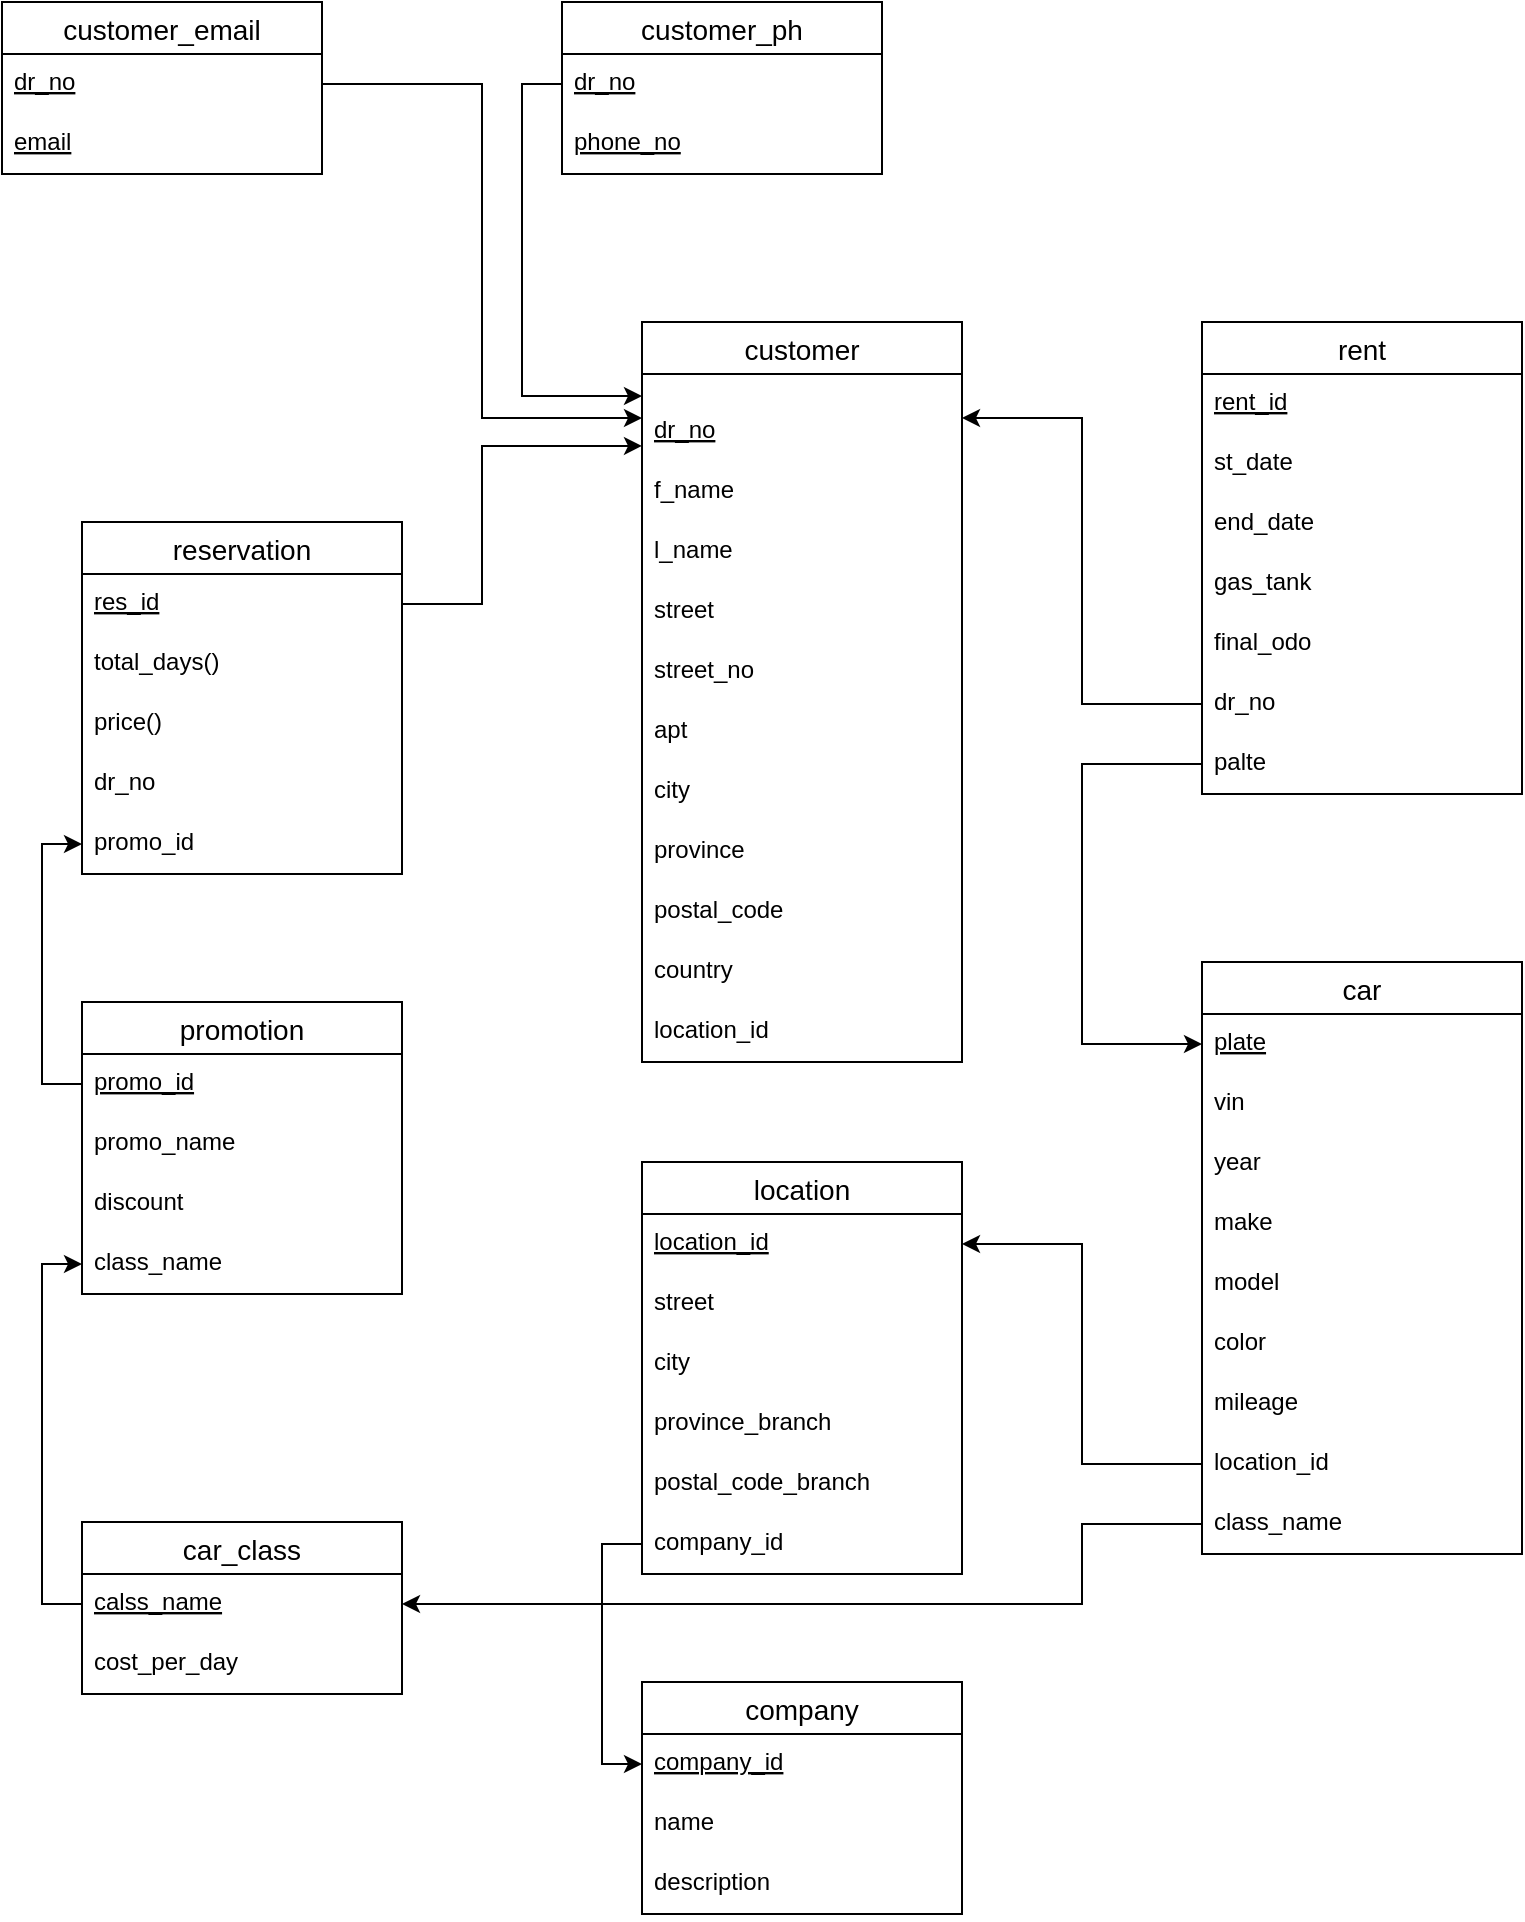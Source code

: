 <mxfile version="19.0.1" type="device"><diagram id="R2lEEEUBdFMjLlhIrx00" name="Page-1"><mxGraphModel dx="1185" dy="635" grid="1" gridSize="10" guides="1" tooltips="1" connect="1" arrows="1" fold="1" page="1" pageScale="1" pageWidth="850" pageHeight="1100" math="0" shadow="0" extFonts="Permanent Marker^https://fonts.googleapis.com/css?family=Permanent+Marker"><root><mxCell id="0"/><mxCell id="1" parent="0"/><mxCell id="gDuob2jElOoQis3H6C1a-1" value="customer" style="swimlane;fontStyle=0;childLayout=stackLayout;horizontal=1;startSize=26;horizontalStack=0;resizeParent=1;resizeParentMax=0;resizeLast=0;collapsible=1;marginBottom=0;align=center;fontSize=14;" parent="1" vertex="1"><mxGeometry x="360" y="200" width="160" height="370" as="geometry"/></mxCell><mxCell id="gDuob2jElOoQis3H6C1a-2" value="&#10;dr_no" style="text;strokeColor=none;fillColor=none;spacingLeft=4;spacingRight=4;overflow=hidden;rotatable=0;points=[[0,0.5],[1,0.5]];portConstraint=eastwest;fontSize=12;fontStyle=4" parent="gDuob2jElOoQis3H6C1a-1" vertex="1"><mxGeometry y="26" width="160" height="44" as="geometry"/></mxCell><mxCell id="gDuob2jElOoQis3H6C1a-3" value="f_name" style="text;strokeColor=none;fillColor=none;spacingLeft=4;spacingRight=4;overflow=hidden;rotatable=0;points=[[0,0.5],[1,0.5]];portConstraint=eastwest;fontSize=12;" parent="gDuob2jElOoQis3H6C1a-1" vertex="1"><mxGeometry y="70" width="160" height="30" as="geometry"/></mxCell><mxCell id="gDuob2jElOoQis3H6C1a-4" value="l_name" style="text;strokeColor=none;fillColor=none;spacingLeft=4;spacingRight=4;overflow=hidden;rotatable=0;points=[[0,0.5],[1,0.5]];portConstraint=eastwest;fontSize=12;" parent="gDuob2jElOoQis3H6C1a-1" vertex="1"><mxGeometry y="100" width="160" height="30" as="geometry"/></mxCell><mxCell id="gDuob2jElOoQis3H6C1a-8" value="street   " style="text;strokeColor=none;fillColor=none;spacingLeft=4;spacingRight=4;overflow=hidden;rotatable=0;points=[[0,0.5],[1,0.5]];portConstraint=eastwest;fontSize=12;" parent="gDuob2jElOoQis3H6C1a-1" vertex="1"><mxGeometry y="130" width="160" height="30" as="geometry"/></mxCell><mxCell id="gDuob2jElOoQis3H6C1a-9" value="street_no" style="text;strokeColor=none;fillColor=none;spacingLeft=4;spacingRight=4;overflow=hidden;rotatable=0;points=[[0,0.5],[1,0.5]];portConstraint=eastwest;fontSize=12;" parent="gDuob2jElOoQis3H6C1a-1" vertex="1"><mxGeometry y="160" width="160" height="30" as="geometry"/></mxCell><mxCell id="gDuob2jElOoQis3H6C1a-10" value="apt" style="text;strokeColor=none;fillColor=none;spacingLeft=4;spacingRight=4;overflow=hidden;rotatable=0;points=[[0,0.5],[1,0.5]];portConstraint=eastwest;fontSize=12;" parent="gDuob2jElOoQis3H6C1a-1" vertex="1"><mxGeometry y="190" width="160" height="30" as="geometry"/></mxCell><mxCell id="gDuob2jElOoQis3H6C1a-11" value="city" style="text;strokeColor=none;fillColor=none;spacingLeft=4;spacingRight=4;overflow=hidden;rotatable=0;points=[[0,0.5],[1,0.5]];portConstraint=eastwest;fontSize=12;" parent="gDuob2jElOoQis3H6C1a-1" vertex="1"><mxGeometry y="220" width="160" height="30" as="geometry"/></mxCell><mxCell id="gDuob2jElOoQis3H6C1a-40" value="province" style="text;strokeColor=none;fillColor=none;spacingLeft=4;spacingRight=4;overflow=hidden;rotatable=0;points=[[0,0.5],[1,0.5]];portConstraint=eastwest;fontSize=12;" parent="gDuob2jElOoQis3H6C1a-1" vertex="1"><mxGeometry y="250" width="160" height="30" as="geometry"/></mxCell><mxCell id="gDuob2jElOoQis3H6C1a-12" value="postal_code" style="text;strokeColor=none;fillColor=none;spacingLeft=4;spacingRight=4;overflow=hidden;rotatable=0;points=[[0,0.5],[1,0.5]];portConstraint=eastwest;fontSize=12;" parent="gDuob2jElOoQis3H6C1a-1" vertex="1"><mxGeometry y="280" width="160" height="30" as="geometry"/></mxCell><mxCell id="gDuob2jElOoQis3H6C1a-13" value="country" style="text;strokeColor=none;fillColor=none;spacingLeft=4;spacingRight=4;overflow=hidden;rotatable=0;points=[[0,0.5],[1,0.5]];portConstraint=eastwest;fontSize=12;" parent="gDuob2jElOoQis3H6C1a-1" vertex="1"><mxGeometry y="310" width="160" height="30" as="geometry"/></mxCell><mxCell id="gDuob2jElOoQis3H6C1a-14" value="location_id" style="text;strokeColor=none;fillColor=none;spacingLeft=4;spacingRight=4;overflow=hidden;rotatable=0;points=[[0,0.5],[1,0.5]];portConstraint=eastwest;fontSize=12;" parent="gDuob2jElOoQis3H6C1a-1" vertex="1"><mxGeometry y="340" width="160" height="30" as="geometry"/></mxCell><mxCell id="gDuob2jElOoQis3H6C1a-15" value="customer_ph" style="swimlane;fontStyle=0;childLayout=stackLayout;horizontal=1;startSize=26;horizontalStack=0;resizeParent=1;resizeParentMax=0;resizeLast=0;collapsible=1;marginBottom=0;align=center;fontSize=14;" parent="1" vertex="1"><mxGeometry x="320" y="40" width="160" height="86" as="geometry"/></mxCell><mxCell id="gDuob2jElOoQis3H6C1a-16" value="dr_no" style="text;strokeColor=none;fillColor=none;spacingLeft=4;spacingRight=4;overflow=hidden;rotatable=0;points=[[0,0.5],[1,0.5]];portConstraint=eastwest;fontSize=12;fontStyle=4" parent="gDuob2jElOoQis3H6C1a-15" vertex="1"><mxGeometry y="26" width="160" height="30" as="geometry"/></mxCell><mxCell id="gDuob2jElOoQis3H6C1a-17" value="phone_no" style="text;strokeColor=none;fillColor=none;spacingLeft=4;spacingRight=4;overflow=hidden;rotatable=0;points=[[0,0.5],[1,0.5]];portConstraint=eastwest;fontSize=12;fontStyle=4" parent="gDuob2jElOoQis3H6C1a-15" vertex="1"><mxGeometry y="56" width="160" height="30" as="geometry"/></mxCell><mxCell id="gDuob2jElOoQis3H6C1a-26" value="customer_email" style="swimlane;fontStyle=0;childLayout=stackLayout;horizontal=1;startSize=26;horizontalStack=0;resizeParent=1;resizeParentMax=0;resizeLast=0;collapsible=1;marginBottom=0;align=center;fontSize=14;" parent="1" vertex="1"><mxGeometry x="40" y="40" width="160" height="86" as="geometry"/></mxCell><mxCell id="gDuob2jElOoQis3H6C1a-27" value="dr_no" style="text;strokeColor=none;fillColor=none;spacingLeft=4;spacingRight=4;overflow=hidden;rotatable=0;points=[[0,0.5],[1,0.5]];portConstraint=eastwest;fontSize=12;fontStyle=4" parent="gDuob2jElOoQis3H6C1a-26" vertex="1"><mxGeometry y="26" width="160" height="30" as="geometry"/></mxCell><mxCell id="gDuob2jElOoQis3H6C1a-28" value="email" style="text;strokeColor=none;fillColor=none;spacingLeft=4;spacingRight=4;overflow=hidden;rotatable=0;points=[[0,0.5],[1,0.5]];portConstraint=eastwest;fontSize=12;fontStyle=4" parent="gDuob2jElOoQis3H6C1a-26" vertex="1"><mxGeometry y="56" width="160" height="30" as="geometry"/></mxCell><mxCell id="gDuob2jElOoQis3H6C1a-29" value="location" style="swimlane;fontStyle=0;childLayout=stackLayout;horizontal=1;startSize=26;horizontalStack=0;resizeParent=1;resizeParentMax=0;resizeLast=0;collapsible=1;marginBottom=0;align=center;fontSize=14;" parent="1" vertex="1"><mxGeometry x="360" y="620" width="160" height="206" as="geometry"/></mxCell><mxCell id="gDuob2jElOoQis3H6C1a-30" value="location_id" style="text;strokeColor=none;fillColor=none;spacingLeft=4;spacingRight=4;overflow=hidden;rotatable=0;points=[[0,0.5],[1,0.5]];portConstraint=eastwest;fontSize=12;fontStyle=4" parent="gDuob2jElOoQis3H6C1a-29" vertex="1"><mxGeometry y="26" width="160" height="30" as="geometry"/></mxCell><mxCell id="gDuob2jElOoQis3H6C1a-33" value="street   " style="text;strokeColor=none;fillColor=none;spacingLeft=4;spacingRight=4;overflow=hidden;rotatable=0;points=[[0,0.5],[1,0.5]];portConstraint=eastwest;fontSize=12;" parent="gDuob2jElOoQis3H6C1a-29" vertex="1"><mxGeometry y="56" width="160" height="30" as="geometry"/></mxCell><mxCell id="gDuob2jElOoQis3H6C1a-36" value="city" style="text;strokeColor=none;fillColor=none;spacingLeft=4;spacingRight=4;overflow=hidden;rotatable=0;points=[[0,0.5],[1,0.5]];portConstraint=eastwest;fontSize=12;" parent="gDuob2jElOoQis3H6C1a-29" vertex="1"><mxGeometry y="86" width="160" height="30" as="geometry"/></mxCell><mxCell id="gDuob2jElOoQis3H6C1a-41" value="province_branch" style="text;strokeColor=none;fillColor=none;spacingLeft=4;spacingRight=4;overflow=hidden;rotatable=0;points=[[0,0.5],[1,0.5]];portConstraint=eastwest;fontSize=12;" parent="gDuob2jElOoQis3H6C1a-29" vertex="1"><mxGeometry y="116" width="160" height="30" as="geometry"/></mxCell><mxCell id="gDuob2jElOoQis3H6C1a-37" value="postal_code_branch" style="text;strokeColor=none;fillColor=none;spacingLeft=4;spacingRight=4;overflow=hidden;rotatable=0;points=[[0,0.5],[1,0.5]];portConstraint=eastwest;fontSize=12;" parent="gDuob2jElOoQis3H6C1a-29" vertex="1"><mxGeometry y="146" width="160" height="30" as="geometry"/></mxCell><mxCell id="8-QDjCtbsDOUgKmwe7aC-8" value="company_id" style="text;strokeColor=none;fillColor=none;spacingLeft=4;spacingRight=4;overflow=hidden;rotatable=0;points=[[0,0.5],[1,0.5]];portConstraint=eastwest;fontSize=12;" vertex="1" parent="gDuob2jElOoQis3H6C1a-29"><mxGeometry y="176" width="160" height="30" as="geometry"/></mxCell><mxCell id="gDuob2jElOoQis3H6C1a-42" value="car" style="swimlane;fontStyle=0;childLayout=stackLayout;horizontal=1;startSize=26;horizontalStack=0;resizeParent=1;resizeParentMax=0;resizeLast=0;collapsible=1;marginBottom=0;align=center;fontSize=14;" parent="1" vertex="1"><mxGeometry x="640" y="520" width="160" height="296" as="geometry"/></mxCell><mxCell id="gDuob2jElOoQis3H6C1a-43" value="plate" style="text;strokeColor=none;fillColor=none;spacingLeft=4;spacingRight=4;overflow=hidden;rotatable=0;points=[[0,0.5],[1,0.5]];portConstraint=eastwest;fontSize=12;fontStyle=4" parent="gDuob2jElOoQis3H6C1a-42" vertex="1"><mxGeometry y="26" width="160" height="30" as="geometry"/></mxCell><mxCell id="gDuob2jElOoQis3H6C1a-44" value="vin" style="text;strokeColor=none;fillColor=none;spacingLeft=4;spacingRight=4;overflow=hidden;rotatable=0;points=[[0,0.5],[1,0.5]];portConstraint=eastwest;fontSize=12;" parent="gDuob2jElOoQis3H6C1a-42" vertex="1"><mxGeometry y="56" width="160" height="30" as="geometry"/></mxCell><mxCell id="gDuob2jElOoQis3H6C1a-45" value="year" style="text;strokeColor=none;fillColor=none;spacingLeft=4;spacingRight=4;overflow=hidden;rotatable=0;points=[[0,0.5],[1,0.5]];portConstraint=eastwest;fontSize=12;" parent="gDuob2jElOoQis3H6C1a-42" vertex="1"><mxGeometry y="86" width="160" height="30" as="geometry"/></mxCell><mxCell id="gDuob2jElOoQis3H6C1a-47" value="make" style="text;strokeColor=none;fillColor=none;spacingLeft=4;spacingRight=4;overflow=hidden;rotatable=0;points=[[0,0.5],[1,0.5]];portConstraint=eastwest;fontSize=12;" parent="gDuob2jElOoQis3H6C1a-42" vertex="1"><mxGeometry y="116" width="160" height="30" as="geometry"/></mxCell><mxCell id="gDuob2jElOoQis3H6C1a-46" value="model" style="text;strokeColor=none;fillColor=none;spacingLeft=4;spacingRight=4;overflow=hidden;rotatable=0;points=[[0,0.5],[1,0.5]];portConstraint=eastwest;fontSize=12;" parent="gDuob2jElOoQis3H6C1a-42" vertex="1"><mxGeometry y="146" width="160" height="30" as="geometry"/></mxCell><mxCell id="gDuob2jElOoQis3H6C1a-48" value="color" style="text;strokeColor=none;fillColor=none;spacingLeft=4;spacingRight=4;overflow=hidden;rotatable=0;points=[[0,0.5],[1,0.5]];portConstraint=eastwest;fontSize=12;" parent="gDuob2jElOoQis3H6C1a-42" vertex="1"><mxGeometry y="176" width="160" height="30" as="geometry"/></mxCell><mxCell id="gDuob2jElOoQis3H6C1a-49" value="mileage" style="text;strokeColor=none;fillColor=none;spacingLeft=4;spacingRight=4;overflow=hidden;rotatable=0;points=[[0,0.5],[1,0.5]];portConstraint=eastwest;fontSize=12;" parent="gDuob2jElOoQis3H6C1a-42" vertex="1"><mxGeometry y="206" width="160" height="30" as="geometry"/></mxCell><mxCell id="gDuob2jElOoQis3H6C1a-53" value="location_id" style="text;strokeColor=none;fillColor=none;spacingLeft=4;spacingRight=4;overflow=hidden;rotatable=0;points=[[0,0.5],[1,0.5]];portConstraint=eastwest;fontSize=12;" parent="gDuob2jElOoQis3H6C1a-42" vertex="1"><mxGeometry y="236" width="160" height="30" as="geometry"/></mxCell><mxCell id="gDuob2jElOoQis3H6C1a-50" value="class_name" style="text;strokeColor=none;fillColor=none;spacingLeft=4;spacingRight=4;overflow=hidden;rotatable=0;points=[[0,0.5],[1,0.5]];portConstraint=eastwest;fontSize=12;" parent="gDuob2jElOoQis3H6C1a-42" vertex="1"><mxGeometry y="266" width="160" height="30" as="geometry"/></mxCell><mxCell id="gDuob2jElOoQis3H6C1a-55" value="rent" style="swimlane;fontStyle=0;childLayout=stackLayout;horizontal=1;startSize=26;horizontalStack=0;resizeParent=1;resizeParentMax=0;resizeLast=0;collapsible=1;marginBottom=0;align=center;fontSize=14;" parent="1" vertex="1"><mxGeometry x="640" y="200" width="160" height="236" as="geometry"/></mxCell><mxCell id="gDuob2jElOoQis3H6C1a-56" value="rent_id" style="text;strokeColor=none;fillColor=none;spacingLeft=4;spacingRight=4;overflow=hidden;rotatable=0;points=[[0,0.5],[1,0.5]];portConstraint=eastwest;fontSize=12;fontStyle=4" parent="gDuob2jElOoQis3H6C1a-55" vertex="1"><mxGeometry y="26" width="160" height="30" as="geometry"/></mxCell><mxCell id="gDuob2jElOoQis3H6C1a-58" value="st_date" style="text;strokeColor=none;fillColor=none;spacingLeft=4;spacingRight=4;overflow=hidden;rotatable=0;points=[[0,0.5],[1,0.5]];portConstraint=eastwest;fontSize=12;" parent="gDuob2jElOoQis3H6C1a-55" vertex="1"><mxGeometry y="56" width="160" height="30" as="geometry"/></mxCell><mxCell id="gDuob2jElOoQis3H6C1a-59" value="end_date" style="text;strokeColor=none;fillColor=none;spacingLeft=4;spacingRight=4;overflow=hidden;rotatable=0;points=[[0,0.5],[1,0.5]];portConstraint=eastwest;fontSize=12;" parent="gDuob2jElOoQis3H6C1a-55" vertex="1"><mxGeometry y="86" width="160" height="30" as="geometry"/></mxCell><mxCell id="gDuob2jElOoQis3H6C1a-60" value="gas_tank" style="text;strokeColor=none;fillColor=none;spacingLeft=4;spacingRight=4;overflow=hidden;rotatable=0;points=[[0,0.5],[1,0.5]];portConstraint=eastwest;fontSize=12;" parent="gDuob2jElOoQis3H6C1a-55" vertex="1"><mxGeometry y="116" width="160" height="30" as="geometry"/></mxCell><mxCell id="gDuob2jElOoQis3H6C1a-63" value="final_odo" style="text;strokeColor=none;fillColor=none;spacingLeft=4;spacingRight=4;overflow=hidden;rotatable=0;points=[[0,0.5],[1,0.5]];portConstraint=eastwest;fontSize=12;" parent="gDuob2jElOoQis3H6C1a-55" vertex="1"><mxGeometry y="146" width="160" height="30" as="geometry"/></mxCell><mxCell id="gDuob2jElOoQis3H6C1a-57" value="dr_no" style="text;strokeColor=none;fillColor=none;spacingLeft=4;spacingRight=4;overflow=hidden;rotatable=0;points=[[0,0.5],[1,0.5]];portConstraint=eastwest;fontSize=12;" parent="gDuob2jElOoQis3H6C1a-55" vertex="1"><mxGeometry y="176" width="160" height="30" as="geometry"/></mxCell><mxCell id="gDuob2jElOoQis3H6C1a-64" value="palte" style="text;strokeColor=none;fillColor=none;spacingLeft=4;spacingRight=4;overflow=hidden;rotatable=0;points=[[0,0.5],[1,0.5]];portConstraint=eastwest;fontSize=12;" parent="gDuob2jElOoQis3H6C1a-55" vertex="1"><mxGeometry y="206" width="160" height="30" as="geometry"/></mxCell><mxCell id="gDuob2jElOoQis3H6C1a-65" value="car_class" style="swimlane;fontStyle=0;childLayout=stackLayout;horizontal=1;startSize=26;horizontalStack=0;resizeParent=1;resizeParentMax=0;resizeLast=0;collapsible=1;marginBottom=0;align=center;fontSize=14;" parent="1" vertex="1"><mxGeometry x="80" y="800" width="160" height="86" as="geometry"/></mxCell><mxCell id="gDuob2jElOoQis3H6C1a-66" value="calss_name" style="text;strokeColor=none;fillColor=none;spacingLeft=4;spacingRight=4;overflow=hidden;rotatable=0;points=[[0,0.5],[1,0.5]];portConstraint=eastwest;fontSize=12;fontStyle=4" parent="gDuob2jElOoQis3H6C1a-65" vertex="1"><mxGeometry y="26" width="160" height="30" as="geometry"/></mxCell><mxCell id="gDuob2jElOoQis3H6C1a-67" value="cost_per_day" style="text;strokeColor=none;fillColor=none;spacingLeft=4;spacingRight=4;overflow=hidden;rotatable=0;points=[[0,0.5],[1,0.5]];portConstraint=eastwest;fontSize=12;" parent="gDuob2jElOoQis3H6C1a-65" vertex="1"><mxGeometry y="56" width="160" height="30" as="geometry"/></mxCell><mxCell id="gDuob2jElOoQis3H6C1a-68" value="promotion" style="swimlane;fontStyle=0;childLayout=stackLayout;horizontal=1;startSize=26;horizontalStack=0;resizeParent=1;resizeParentMax=0;resizeLast=0;collapsible=1;marginBottom=0;align=center;fontSize=14;" parent="1" vertex="1"><mxGeometry x="80" y="540" width="160" height="146" as="geometry"/></mxCell><mxCell id="gDuob2jElOoQis3H6C1a-69" value="promo_id" style="text;strokeColor=none;fillColor=none;spacingLeft=4;spacingRight=4;overflow=hidden;rotatable=0;points=[[0,0.5],[1,0.5]];portConstraint=eastwest;fontSize=12;fontStyle=4" parent="gDuob2jElOoQis3H6C1a-68" vertex="1"><mxGeometry y="26" width="160" height="30" as="geometry"/></mxCell><mxCell id="gDuob2jElOoQis3H6C1a-70" value="promo_name" style="text;strokeColor=none;fillColor=none;spacingLeft=4;spacingRight=4;overflow=hidden;rotatable=0;points=[[0,0.5],[1,0.5]];portConstraint=eastwest;fontSize=12;" parent="gDuob2jElOoQis3H6C1a-68" vertex="1"><mxGeometry y="56" width="160" height="30" as="geometry"/></mxCell><mxCell id="gDuob2jElOoQis3H6C1a-71" value="discount" style="text;strokeColor=none;fillColor=none;spacingLeft=4;spacingRight=4;overflow=hidden;rotatable=0;points=[[0,0.5],[1,0.5]];portConstraint=eastwest;fontSize=12;" parent="gDuob2jElOoQis3H6C1a-68" vertex="1"><mxGeometry y="86" width="160" height="30" as="geometry"/></mxCell><mxCell id="gDuob2jElOoQis3H6C1a-72" value="class_name" style="text;strokeColor=none;fillColor=none;spacingLeft=4;spacingRight=4;overflow=hidden;rotatable=0;points=[[0,0.5],[1,0.5]];portConstraint=eastwest;fontSize=12;" parent="gDuob2jElOoQis3H6C1a-68" vertex="1"><mxGeometry y="116" width="160" height="30" as="geometry"/></mxCell><mxCell id="gDuob2jElOoQis3H6C1a-74" value="reservation" style="swimlane;fontStyle=0;childLayout=stackLayout;horizontal=1;startSize=26;horizontalStack=0;resizeParent=1;resizeParentMax=0;resizeLast=0;collapsible=1;marginBottom=0;align=center;fontSize=14;" parent="1" vertex="1"><mxGeometry x="80" y="300" width="160" height="176" as="geometry"/></mxCell><mxCell id="gDuob2jElOoQis3H6C1a-75" value="res_id" style="text;strokeColor=none;fillColor=none;spacingLeft=4;spacingRight=4;overflow=hidden;rotatable=0;points=[[0,0.5],[1,0.5]];portConstraint=eastwest;fontSize=12;fontStyle=4" parent="gDuob2jElOoQis3H6C1a-74" vertex="1"><mxGeometry y="26" width="160" height="30" as="geometry"/></mxCell><mxCell id="gDuob2jElOoQis3H6C1a-76" value="total_days()" style="text;strokeColor=none;fillColor=none;spacingLeft=4;spacingRight=4;overflow=hidden;rotatable=0;points=[[0,0.5],[1,0.5]];portConstraint=eastwest;fontSize=12;" parent="gDuob2jElOoQis3H6C1a-74" vertex="1"><mxGeometry y="56" width="160" height="30" as="geometry"/></mxCell><mxCell id="gDuob2jElOoQis3H6C1a-77" value="price()" style="text;strokeColor=none;fillColor=none;spacingLeft=4;spacingRight=4;overflow=hidden;rotatable=0;points=[[0,0.5],[1,0.5]];portConstraint=eastwest;fontSize=12;" parent="gDuob2jElOoQis3H6C1a-74" vertex="1"><mxGeometry y="86" width="160" height="30" as="geometry"/></mxCell><mxCell id="gDuob2jElOoQis3H6C1a-85" value="dr_no" style="text;strokeColor=none;fillColor=none;spacingLeft=4;spacingRight=4;overflow=hidden;rotatable=0;points=[[0,0.5],[1,0.5]];portConstraint=eastwest;fontSize=12;fontStyle=0" parent="gDuob2jElOoQis3H6C1a-74" vertex="1"><mxGeometry y="116" width="160" height="30" as="geometry"/></mxCell><mxCell id="gDuob2jElOoQis3H6C1a-78" value="promo_id" style="text;strokeColor=none;fillColor=none;spacingLeft=4;spacingRight=4;overflow=hidden;rotatable=0;points=[[0,0.5],[1,0.5]];portConstraint=eastwest;fontSize=12;" parent="gDuob2jElOoQis3H6C1a-74" vertex="1"><mxGeometry y="146" width="160" height="30" as="geometry"/></mxCell><mxCell id="gDuob2jElOoQis3H6C1a-80" style="edgeStyle=orthogonalEdgeStyle;rounded=0;orthogonalLoop=1;jettySize=auto;html=1;entryX=1;entryY=0.5;entryDx=0;entryDy=0;" parent="1" source="gDuob2jElOoQis3H6C1a-57" target="gDuob2jElOoQis3H6C1a-2" edge="1"><mxGeometry relative="1" as="geometry"/></mxCell><mxCell id="gDuob2jElOoQis3H6C1a-81" style="edgeStyle=orthogonalEdgeStyle;rounded=0;orthogonalLoop=1;jettySize=auto;html=1;exitX=0;exitY=0.5;exitDx=0;exitDy=0;entryX=0;entryY=0.5;entryDx=0;entryDy=0;" parent="1" source="gDuob2jElOoQis3H6C1a-64" target="gDuob2jElOoQis3H6C1a-43" edge="1"><mxGeometry relative="1" as="geometry"><Array as="points"><mxPoint x="580" y="421"/><mxPoint x="580" y="561"/></Array></mxGeometry></mxCell><mxCell id="gDuob2jElOoQis3H6C1a-83" style="edgeStyle=orthogonalEdgeStyle;rounded=0;orthogonalLoop=1;jettySize=auto;html=1;" parent="1" source="gDuob2jElOoQis3H6C1a-50" target="gDuob2jElOoQis3H6C1a-66" edge="1"><mxGeometry relative="1" as="geometry"><Array as="points"><mxPoint x="580" y="801"/><mxPoint x="580" y="841"/></Array></mxGeometry></mxCell><mxCell id="gDuob2jElOoQis3H6C1a-84" style="edgeStyle=orthogonalEdgeStyle;rounded=0;orthogonalLoop=1;jettySize=auto;html=1;entryX=1;entryY=0.5;entryDx=0;entryDy=0;" parent="1" source="gDuob2jElOoQis3H6C1a-53" target="gDuob2jElOoQis3H6C1a-30" edge="1"><mxGeometry relative="1" as="geometry"/></mxCell><mxCell id="gDuob2jElOoQis3H6C1a-86" style="edgeStyle=orthogonalEdgeStyle;rounded=0;orthogonalLoop=1;jettySize=auto;html=1;entryX=0;entryY=0.5;entryDx=0;entryDy=0;" parent="1" source="gDuob2jElOoQis3H6C1a-69" target="gDuob2jElOoQis3H6C1a-78" edge="1"><mxGeometry relative="1" as="geometry"/></mxCell><mxCell id="gDuob2jElOoQis3H6C1a-88" style="edgeStyle=orthogonalEdgeStyle;rounded=0;orthogonalLoop=1;jettySize=auto;html=1;entryX=0;entryY=0.5;entryDx=0;entryDy=0;" parent="1" source="gDuob2jElOoQis3H6C1a-66" target="gDuob2jElOoQis3H6C1a-72" edge="1"><mxGeometry relative="1" as="geometry"/></mxCell><mxCell id="gDuob2jElOoQis3H6C1a-92" style="edgeStyle=orthogonalEdgeStyle;rounded=0;orthogonalLoop=1;jettySize=auto;html=1;exitX=0;exitY=0.5;exitDx=0;exitDy=0;entryX=0;entryY=0.25;entryDx=0;entryDy=0;entryPerimeter=0;" parent="1" source="gDuob2jElOoQis3H6C1a-16" target="gDuob2jElOoQis3H6C1a-2" edge="1"><mxGeometry relative="1" as="geometry"/></mxCell><mxCell id="gDuob2jElOoQis3H6C1a-94" style="edgeStyle=orthogonalEdgeStyle;rounded=0;orthogonalLoop=1;jettySize=auto;html=1;exitX=1;exitY=0.5;exitDx=0;exitDy=0;entryX=0;entryY=0.818;entryDx=0;entryDy=0;entryPerimeter=0;" parent="1" source="gDuob2jElOoQis3H6C1a-75" target="gDuob2jElOoQis3H6C1a-2" edge="1"><mxGeometry relative="1" as="geometry"><Array as="points"><mxPoint x="280" y="341"/><mxPoint x="280" y="262"/></Array></mxGeometry></mxCell><mxCell id="gDuob2jElOoQis3H6C1a-95" style="edgeStyle=orthogonalEdgeStyle;rounded=0;orthogonalLoop=1;jettySize=auto;html=1;exitX=1;exitY=0.5;exitDx=0;exitDy=0;entryX=0;entryY=0.5;entryDx=0;entryDy=0;" parent="1" source="gDuob2jElOoQis3H6C1a-27" target="gDuob2jElOoQis3H6C1a-2" edge="1"><mxGeometry relative="1" as="geometry"/></mxCell><mxCell id="8-QDjCtbsDOUgKmwe7aC-1" value="company" style="swimlane;fontStyle=0;childLayout=stackLayout;horizontal=1;startSize=26;horizontalStack=0;resizeParent=1;resizeParentMax=0;resizeLast=0;collapsible=1;marginBottom=0;align=center;fontSize=14;" vertex="1" parent="1"><mxGeometry x="360" y="880" width="160" height="116" as="geometry"/></mxCell><mxCell id="8-QDjCtbsDOUgKmwe7aC-2" value="company_id" style="text;strokeColor=none;fillColor=none;spacingLeft=4;spacingRight=4;overflow=hidden;rotatable=0;points=[[0,0.5],[1,0.5]];portConstraint=eastwest;fontSize=12;fontStyle=4" vertex="1" parent="8-QDjCtbsDOUgKmwe7aC-1"><mxGeometry y="26" width="160" height="30" as="geometry"/></mxCell><mxCell id="8-QDjCtbsDOUgKmwe7aC-3" value="name" style="text;strokeColor=none;fillColor=none;spacingLeft=4;spacingRight=4;overflow=hidden;rotatable=0;points=[[0,0.5],[1,0.5]];portConstraint=eastwest;fontSize=12;" vertex="1" parent="8-QDjCtbsDOUgKmwe7aC-1"><mxGeometry y="56" width="160" height="30" as="geometry"/></mxCell><mxCell id="8-QDjCtbsDOUgKmwe7aC-4" value="description" style="text;strokeColor=none;fillColor=none;spacingLeft=4;spacingRight=4;overflow=hidden;rotatable=0;points=[[0,0.5],[1,0.5]];portConstraint=eastwest;fontSize=12;" vertex="1" parent="8-QDjCtbsDOUgKmwe7aC-1"><mxGeometry y="86" width="160" height="30" as="geometry"/></mxCell><mxCell id="8-QDjCtbsDOUgKmwe7aC-9" style="edgeStyle=orthogonalEdgeStyle;rounded=0;orthogonalLoop=1;jettySize=auto;html=1;entryX=0;entryY=0.5;entryDx=0;entryDy=0;" edge="1" parent="1" source="8-QDjCtbsDOUgKmwe7aC-8" target="8-QDjCtbsDOUgKmwe7aC-2"><mxGeometry relative="1" as="geometry"/></mxCell></root></mxGraphModel></diagram></mxfile>